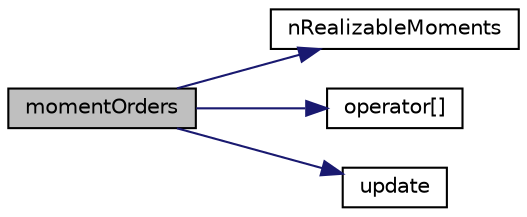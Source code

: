 digraph "momentOrders"
{
  bgcolor="transparent";
  edge [fontname="Helvetica",fontsize="10",labelfontname="Helvetica",labelfontsize="10"];
  node [fontname="Helvetica",fontsize="10",shape=record];
  rankdir="LR";
  Node1 [label="momentOrders",height=0.2,width=0.4,color="black", fillcolor="grey75", style="filled", fontcolor="black"];
  Node1 -> Node2 [color="midnightblue",fontsize="10",style="solid",fontname="Helvetica"];
  Node2 [label="nRealizableMoments",height=0.2,width=0.4,color="black",URL="$a00068.html#a2256488242f928209215b0a3221f6bb8",tooltip="Return the number of realizable moments. "];
  Node1 -> Node3 [color="midnightblue",fontsize="10",style="solid",fontname="Helvetica"];
  Node3 [label="operator[]",height=0.2,width=0.4,color="black",URL="$a00068.html#a0630fe677f21cfd14ac34563442adaf9"];
  Node1 -> Node4 [color="midnightblue",fontsize="10",style="solid",fontname="Helvetica"];
  Node4 [label="update",height=0.2,width=0.4,color="black",URL="$a00068.html#ab2d663e44a31918ddbad847b7894b995",tooltip="Update moments from the corresponding quadrature. "];
}
